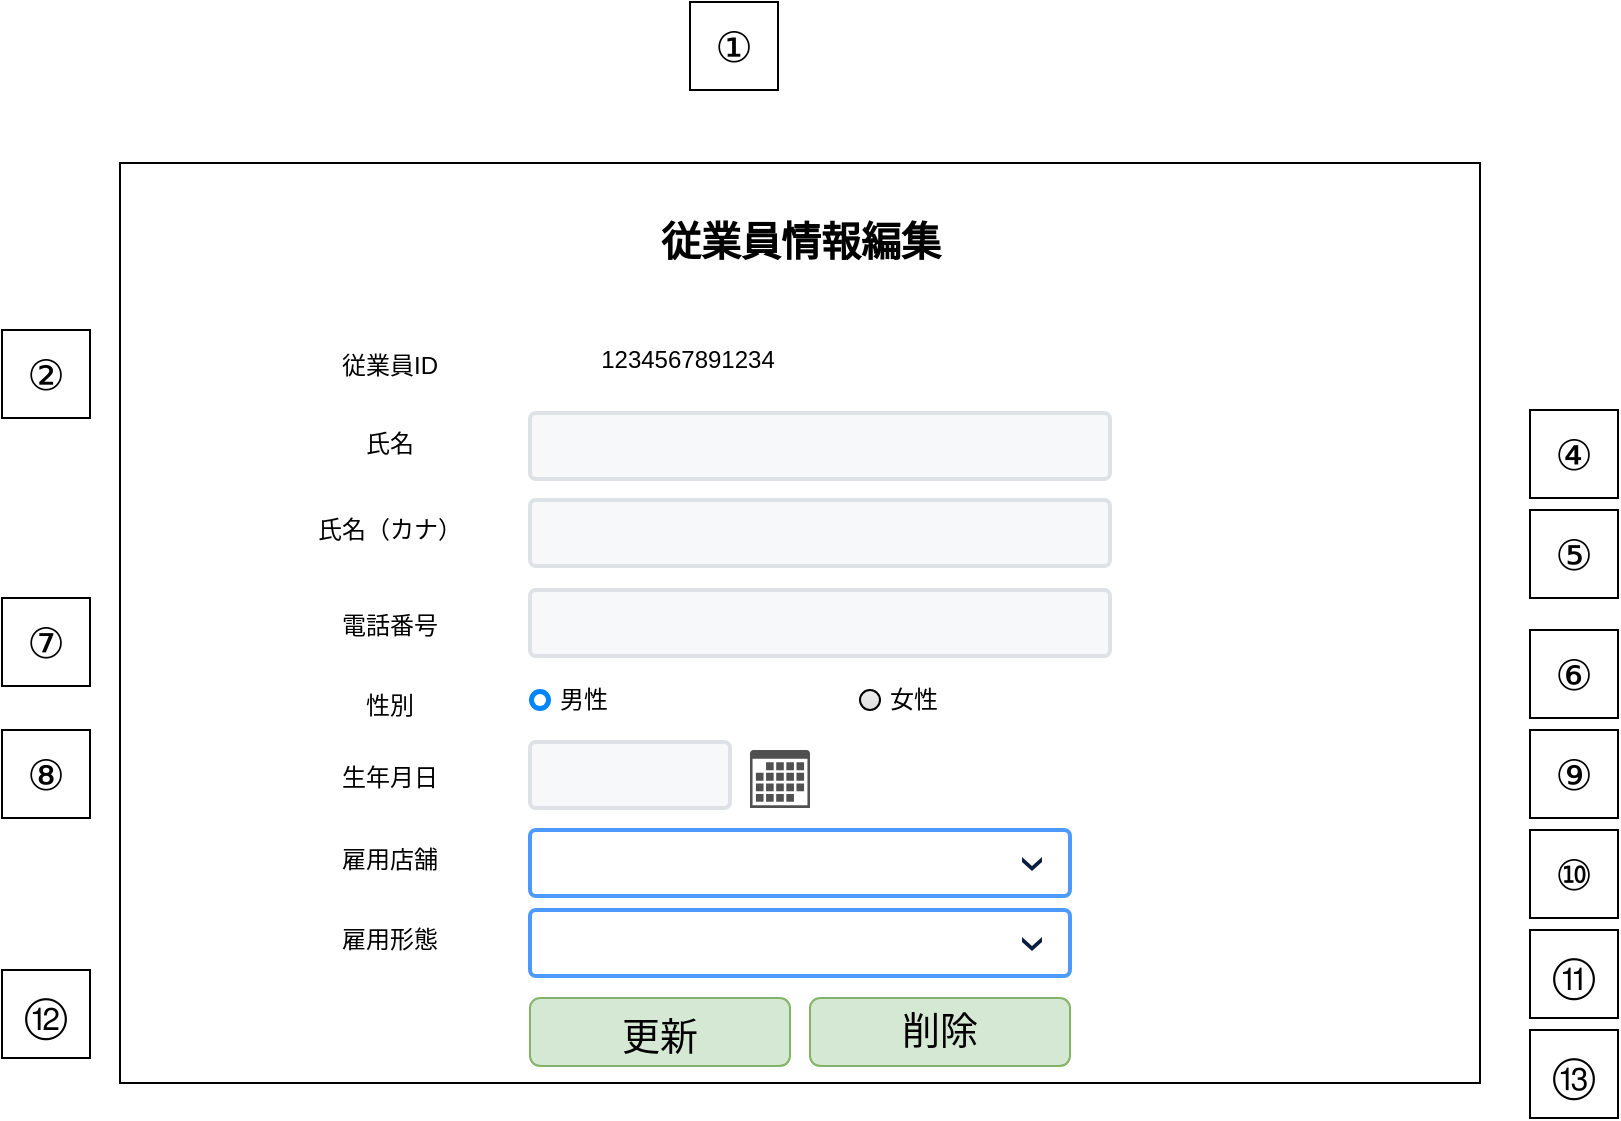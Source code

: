 <mxfile version="15.6.8" type="embed">
    <diagram id="Zg0ZL4xOnNSr-WJDlwvn" name="ページ1">
        <mxGraphModel dx="1740" dy="1675" grid="1" gridSize="10" guides="1" tooltips="1" connect="1" arrows="1" fold="1" page="1" pageScale="1" pageWidth="827" pageHeight="1169" math="0" shadow="0">
            <root>
                <mxCell id="0"/>
                <mxCell id="1" parent="0"/>
                <mxCell id="50" value="" style="rounded=0;whiteSpace=wrap;html=1;fillColor=default;strokeColor=default;fontColor=default;" vertex="1" parent="1">
                    <mxGeometry x="15" y="36.5" width="680" height="460" as="geometry"/>
                </mxCell>
                <mxCell id="51" value="従業員情報編集" style="text;html=1;strokeColor=none;fillColor=none;align=center;verticalAlign=middle;whiteSpace=wrap;rounded=0;fontColor=default;fontStyle=1;fontSize=20;" vertex="1" parent="1">
                    <mxGeometry x="282.5" y="50" width="145" height="50" as="geometry"/>
                </mxCell>
                <mxCell id="52" value="従業員ID" style="text;html=1;strokeColor=none;fillColor=none;align=center;verticalAlign=middle;whiteSpace=wrap;rounded=0;" vertex="1" parent="1">
                    <mxGeometry x="120" y="123" width="60" height="30" as="geometry"/>
                </mxCell>
                <mxCell id="53" value="氏名" style="text;html=1;strokeColor=none;fillColor=none;align=center;verticalAlign=middle;whiteSpace=wrap;rounded=0;" vertex="1" parent="1">
                    <mxGeometry x="120" y="161.5" width="60" height="30" as="geometry"/>
                </mxCell>
                <mxCell id="54" value="" style="rounded=1;arcSize=9;fillColor=#F7F8F9;align=left;spacingLeft=5;strokeColor=#DEE1E6;html=1;strokeWidth=2;fontSize=12" vertex="1" parent="1">
                    <mxGeometry x="220" y="161.5" width="290" height="33" as="geometry"/>
                </mxCell>
                <mxCell id="55" value="氏名（カナ）" style="text;html=1;strokeColor=none;fillColor=none;align=center;verticalAlign=middle;whiteSpace=wrap;rounded=0;" vertex="1" parent="1">
                    <mxGeometry x="100" y="205" width="100" height="30" as="geometry"/>
                </mxCell>
                <mxCell id="56" value="" style="rounded=1;arcSize=9;fillColor=#F7F8F9;align=left;spacingLeft=5;strokeColor=#DEE1E6;html=1;strokeWidth=2;fontSize=12" vertex="1" parent="1">
                    <mxGeometry x="220" y="205" width="290" height="33" as="geometry"/>
                </mxCell>
                <mxCell id="57" value="電話番号" style="text;html=1;strokeColor=none;fillColor=none;align=center;verticalAlign=middle;whiteSpace=wrap;rounded=0;" vertex="1" parent="1">
                    <mxGeometry x="120" y="253" width="60" height="30" as="geometry"/>
                </mxCell>
                <mxCell id="58" value="" style="rounded=1;arcSize=9;fillColor=#F7F8F9;align=left;spacingLeft=5;strokeColor=#DEE1E6;html=1;strokeWidth=2;fontSize=12" vertex="1" parent="1">
                    <mxGeometry x="220" y="250" width="290" height="33" as="geometry"/>
                </mxCell>
                <mxCell id="59" value="性別" style="text;html=1;strokeColor=none;fillColor=none;align=center;verticalAlign=middle;whiteSpace=wrap;rounded=0;" vertex="1" parent="1">
                    <mxGeometry x="120" y="293" width="60" height="30" as="geometry"/>
                </mxCell>
                <mxCell id="60" value="男性" style="html=1;shadow=0;dashed=0;shape=mxgraph.bootstrap.radioButton2;labelPosition=right;verticalLabelPosition=middle;align=left;verticalAlign=middle;gradientColor=#DEDEDE;fillColor=#EDEDED;checked=1;spacing=5;checkedFill=#0085FC;checkedStroke=#ffffff;sketch=0;" vertex="1" parent="1">
                    <mxGeometry x="220" y="300" width="10" height="10" as="geometry"/>
                </mxCell>
                <mxCell id="61" value="女性" style="html=1;shadow=0;dashed=0;shape=mxgraph.bootstrap.radioButton2;labelPosition=right;verticalLabelPosition=middle;align=left;verticalAlign=middle;gradientColor=#DEDEDE;fillColor=#EDEDED;checked=0;spacing=5;checkedFill=#0085FC;checkedStroke=#ffffff;sketch=0;" vertex="1" parent="1">
                    <mxGeometry x="385" y="300" width="10" height="10" as="geometry"/>
                </mxCell>
                <mxCell id="62" value="生年月日" style="text;html=1;strokeColor=none;fillColor=none;align=center;verticalAlign=middle;whiteSpace=wrap;rounded=0;" vertex="1" parent="1">
                    <mxGeometry x="120" y="329" width="60" height="30" as="geometry"/>
                </mxCell>
                <mxCell id="63" value="" style="rounded=1;arcSize=9;fillColor=#F7F8F9;align=left;spacingLeft=5;strokeColor=#DEE1E6;html=1;strokeWidth=2;fontSize=12" vertex="1" parent="1">
                    <mxGeometry x="220" y="326" width="100" height="33" as="geometry"/>
                </mxCell>
                <mxCell id="64" value="" style="sketch=0;pointerEvents=1;shadow=0;dashed=0;html=1;strokeColor=none;fillColor=#505050;labelPosition=center;verticalLabelPosition=bottom;verticalAlign=top;outlineConnect=0;align=center;shape=mxgraph.office.concepts.calendar;" vertex="1" parent="1">
                    <mxGeometry x="330" y="330" width="30" height="29" as="geometry"/>
                </mxCell>
                <mxCell id="65" value="雇用店舗" style="text;html=1;strokeColor=none;fillColor=none;align=center;verticalAlign=middle;whiteSpace=wrap;rounded=0;" vertex="1" parent="1">
                    <mxGeometry x="120" y="370" width="60" height="30" as="geometry"/>
                </mxCell>
                <mxCell id="66" value="雇用形態" style="text;html=1;strokeColor=none;fillColor=none;align=center;verticalAlign=middle;whiteSpace=wrap;rounded=0;" vertex="1" parent="1">
                    <mxGeometry x="120" y="410" width="60" height="30" as="geometry"/>
                </mxCell>
                <mxCell id="67" value="" style="rounded=1;arcSize=9;fillColor=#ffffff;strokeColor=#4C9AFF;html=1;strokeWidth=2;spacingLeft=30;fontColor=#000000;align=left" vertex="1" parent="1">
                    <mxGeometry x="220" y="370" width="270" height="33" as="geometry"/>
                </mxCell>
                <mxCell id="68" value="" style="shape=step;whiteSpace=wrap;html=1;rounded=0;strokeColor=none;strokeWidth=2;fillColor=#0A1E43;gradientColor=none;fontFamily=Verdana;fontSize=14;fontColor=#000000;align=left;direction=south;size=0.65;" vertex="1" parent="67">
                    <mxGeometry x="1" y="0.5" width="10" height="7" relative="1" as="geometry">
                        <mxPoint x="-24" y="-3" as="offset"/>
                    </mxGeometry>
                </mxCell>
                <mxCell id="69" value="" style="rounded=1;arcSize=9;fillColor=#ffffff;strokeColor=#4C9AFF;html=1;strokeWidth=2;spacingLeft=30;fontColor=#000000;align=left" vertex="1" parent="1">
                    <mxGeometry x="220" y="410" width="270" height="33" as="geometry"/>
                </mxCell>
                <mxCell id="70" value="" style="shape=step;whiteSpace=wrap;html=1;rounded=0;strokeColor=none;strokeWidth=2;fillColor=#0A1E43;gradientColor=none;fontFamily=Verdana;fontSize=14;fontColor=#000000;align=left;direction=south;size=0.65;" vertex="1" parent="69">
                    <mxGeometry x="1" y="0.5" width="10" height="7" relative="1" as="geometry">
                        <mxPoint x="-24" y="-3" as="offset"/>
                    </mxGeometry>
                </mxCell>
                <mxCell id="71" value="&lt;span style=&quot;font-size: 27px&quot;&gt;&lt;span style=&quot;font-size: 19px&quot;&gt;更新&lt;/span&gt;&lt;/span&gt;" style="rounded=1;whiteSpace=wrap;html=1;align=center;labelBackgroundColor=none;fillColor=#d5e8d4;strokeColor=#82b366;" vertex="1" parent="1">
                    <mxGeometry x="220" y="454" width="130" height="34" as="geometry"/>
                </mxCell>
                <mxCell id="72" value="&lt;span style=&quot;font-size: 19px&quot;&gt;削除&lt;/span&gt;" style="rounded=1;whiteSpace=wrap;html=1;align=center;labelBackgroundColor=none;fillColor=#d5e8d4;strokeColor=#82b366;" vertex="1" parent="1">
                    <mxGeometry x="360" y="454" width="130" height="34" as="geometry"/>
                </mxCell>
                <mxCell id="73" value="②" style="whiteSpace=wrap;html=1;aspect=fixed;fontSize=21;" vertex="1" parent="1">
                    <mxGeometry x="-44" y="120" width="44" height="44" as="geometry"/>
                </mxCell>
                <mxCell id="74" value="①" style="whiteSpace=wrap;html=1;aspect=fixed;fontSize=21;" vertex="1" parent="1">
                    <mxGeometry x="300" y="-44" width="44" height="44" as="geometry"/>
                </mxCell>
                <mxCell id="75" value="④" style="whiteSpace=wrap;html=1;aspect=fixed;fontSize=21;" vertex="1" parent="1">
                    <mxGeometry x="720" y="160" width="44" height="44" as="geometry"/>
                </mxCell>
                <mxCell id="76" value="⑤" style="whiteSpace=wrap;html=1;aspect=fixed;fontSize=21;" vertex="1" parent="1">
                    <mxGeometry x="720" y="210" width="44" height="44" as="geometry"/>
                </mxCell>
                <mxCell id="77" value="⑥" style="whiteSpace=wrap;html=1;aspect=fixed;fontSize=21;" vertex="1" parent="1">
                    <mxGeometry x="720" y="270" width="44" height="44" as="geometry"/>
                </mxCell>
                <mxCell id="78" value="⑨" style="whiteSpace=wrap;html=1;aspect=fixed;fontSize=21;" vertex="1" parent="1">
                    <mxGeometry x="720" y="320" width="44" height="44" as="geometry"/>
                </mxCell>
                <mxCell id="79" value="⑩" style="whiteSpace=wrap;html=1;aspect=fixed;fontSize=21;" vertex="1" parent="1">
                    <mxGeometry x="720" y="370" width="44" height="44" as="geometry"/>
                </mxCell>
                <mxCell id="80" value="⑪" style="whiteSpace=wrap;html=1;aspect=fixed;fontSize=21;" vertex="1" parent="1">
                    <mxGeometry x="720" y="420" width="44" height="44" as="geometry"/>
                </mxCell>
                <mxCell id="81" value="⑫" style="whiteSpace=wrap;html=1;aspect=fixed;fontSize=21;" vertex="1" parent="1">
                    <mxGeometry x="-44" y="440" width="44" height="44" as="geometry"/>
                </mxCell>
                <mxCell id="82" value="⑧" style="whiteSpace=wrap;html=1;aspect=fixed;fontSize=21;" vertex="1" parent="1">
                    <mxGeometry x="-44" y="320" width="44" height="44" as="geometry"/>
                </mxCell>
                <mxCell id="83" value="⑦" style="whiteSpace=wrap;html=1;aspect=fixed;fontSize=21;" vertex="1" parent="1">
                    <mxGeometry x="-44" y="254" width="44" height="44" as="geometry"/>
                </mxCell>
                <mxCell id="84" value="⑬" style="whiteSpace=wrap;html=1;aspect=fixed;fontSize=21;" vertex="1" parent="1">
                    <mxGeometry x="720" y="470" width="44" height="44" as="geometry"/>
                </mxCell>
                <mxCell id="85" value="1234567891234" style="text;html=1;strokeColor=none;fillColor=none;align=center;verticalAlign=middle;whiteSpace=wrap;rounded=0;" vertex="1" parent="1">
                    <mxGeometry x="249" y="120" width="100" height="30" as="geometry"/>
                </mxCell>
            </root>
        </mxGraphModel>
    </diagram>
</mxfile>
